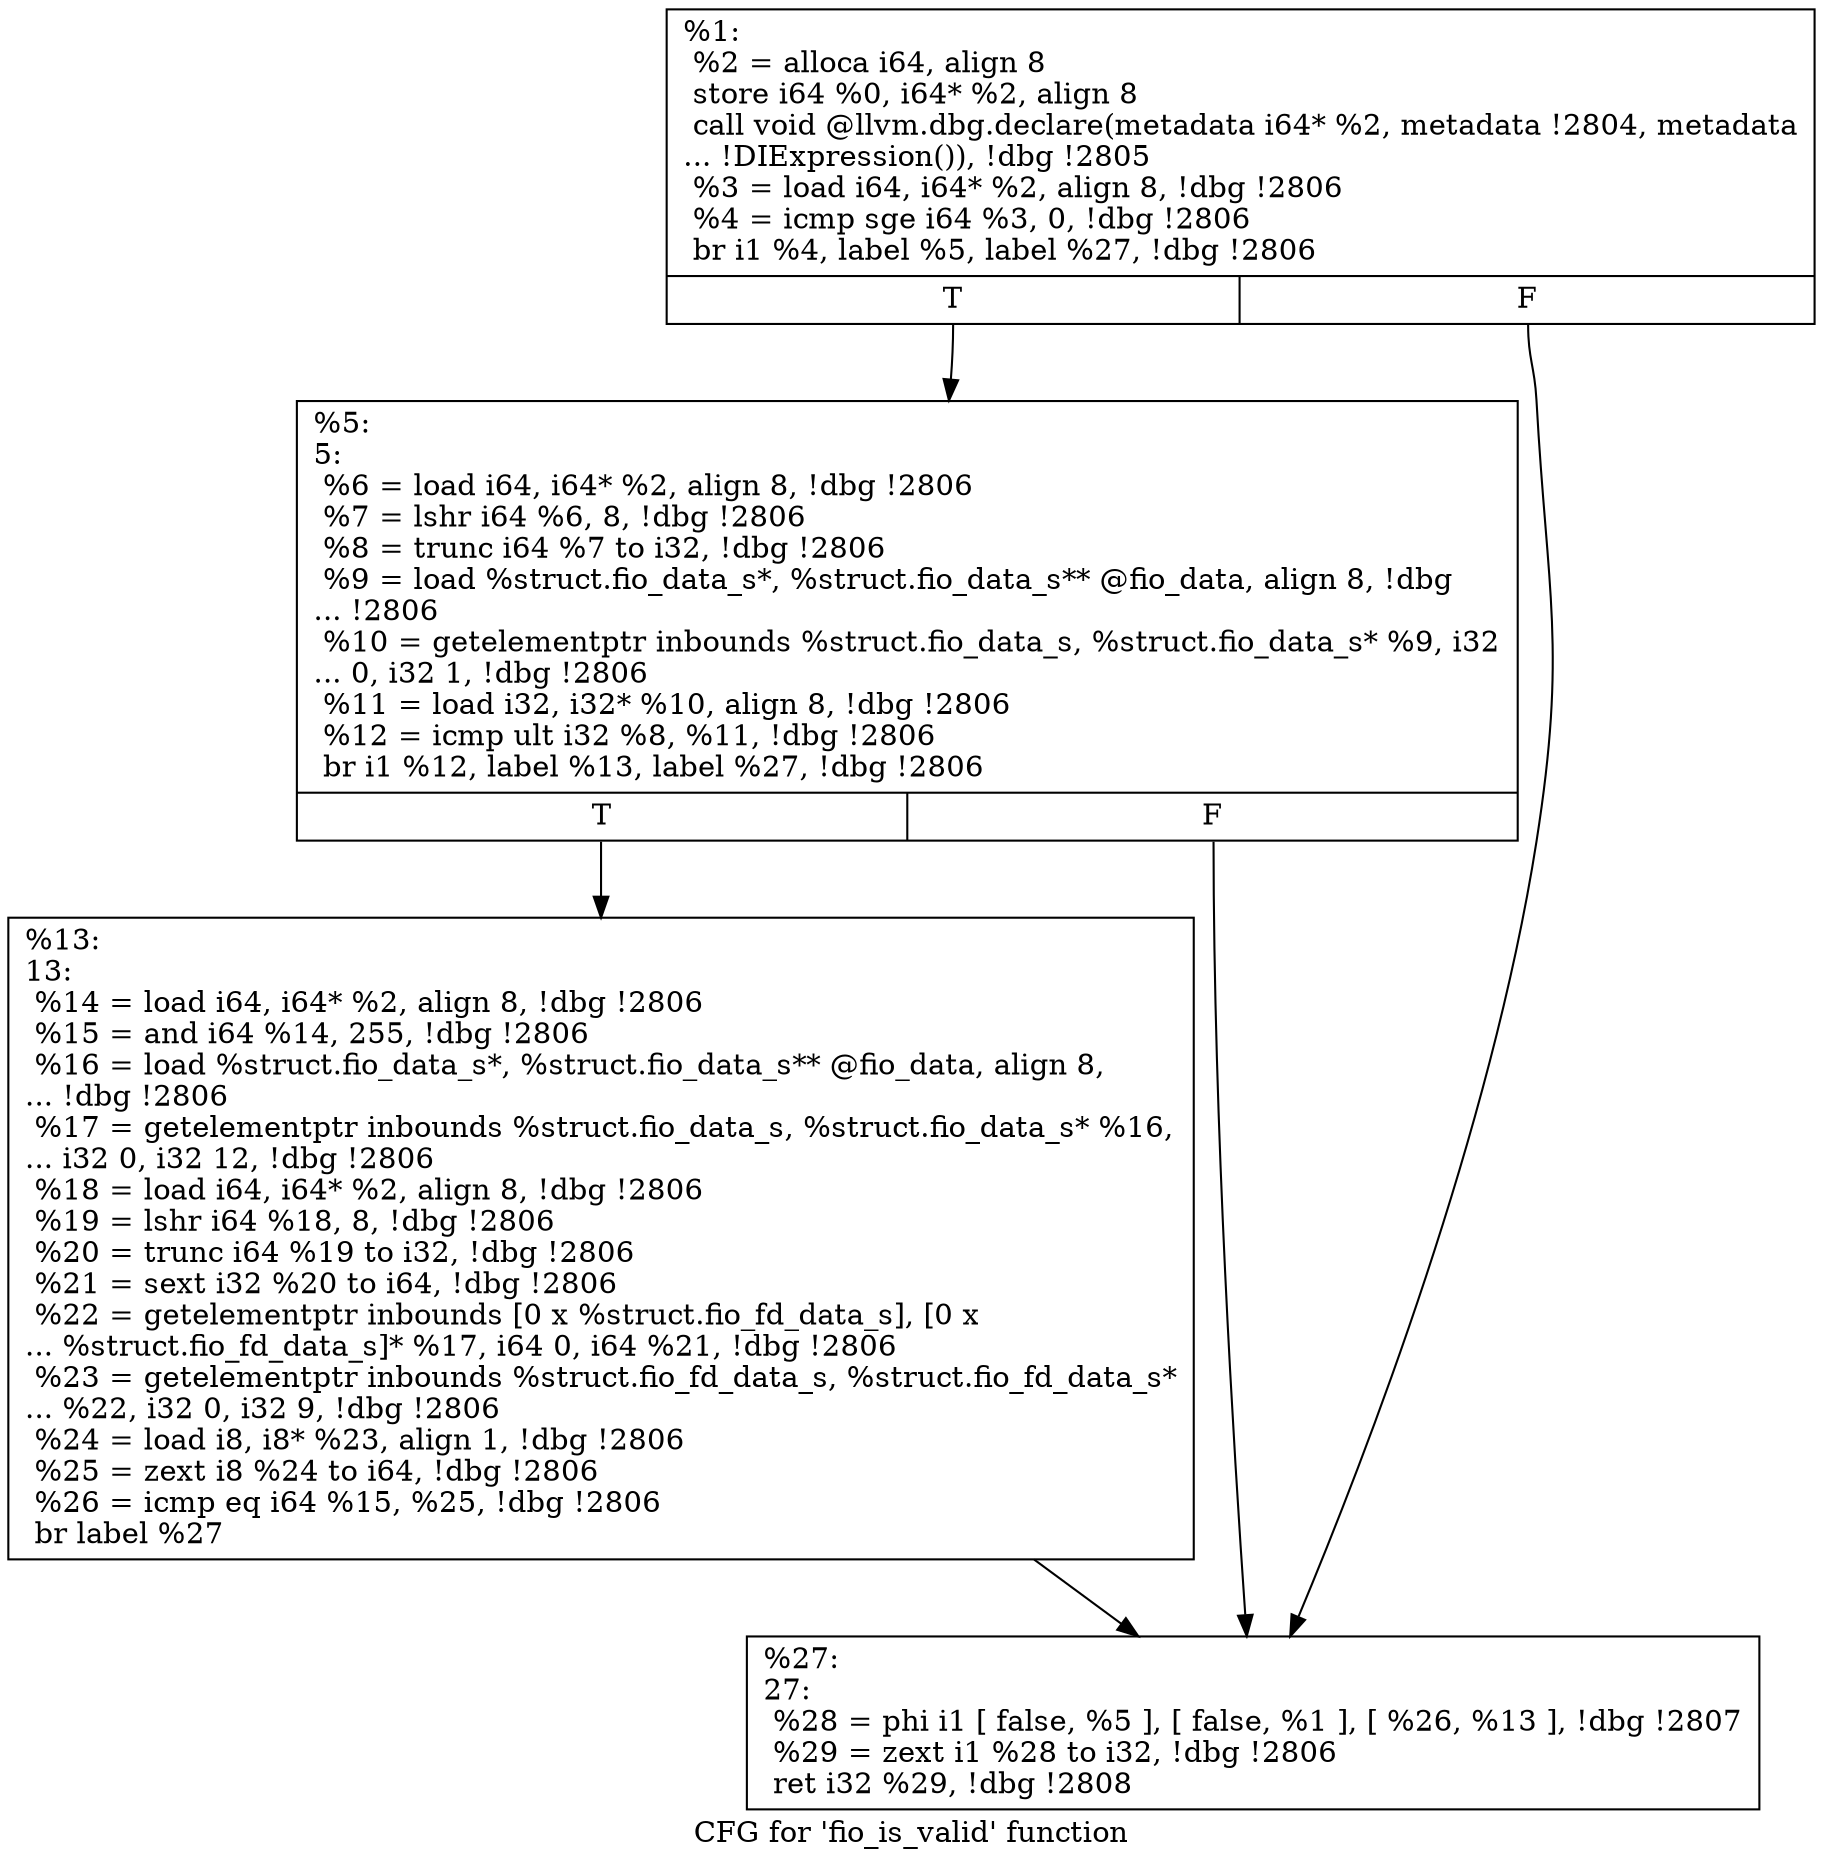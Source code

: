 digraph "CFG for 'fio_is_valid' function" {
	label="CFG for 'fio_is_valid' function";

	Node0x5568516ac8e0 [shape=record,label="{%1:\l  %2 = alloca i64, align 8\l  store i64 %0, i64* %2, align 8\l  call void @llvm.dbg.declare(metadata i64* %2, metadata !2804, metadata\l... !DIExpression()), !dbg !2805\l  %3 = load i64, i64* %2, align 8, !dbg !2806\l  %4 = icmp sge i64 %3, 0, !dbg !2806\l  br i1 %4, label %5, label %27, !dbg !2806\l|{<s0>T|<s1>F}}"];
	Node0x5568516ac8e0:s0 -> Node0x5568516aed50;
	Node0x5568516ac8e0:s1 -> Node0x5568516aedf0;
	Node0x5568516aed50 [shape=record,label="{%5:\l5:                                                \l  %6 = load i64, i64* %2, align 8, !dbg !2806\l  %7 = lshr i64 %6, 8, !dbg !2806\l  %8 = trunc i64 %7 to i32, !dbg !2806\l  %9 = load %struct.fio_data_s*, %struct.fio_data_s** @fio_data, align 8, !dbg\l... !2806\l  %10 = getelementptr inbounds %struct.fio_data_s, %struct.fio_data_s* %9, i32\l... 0, i32 1, !dbg !2806\l  %11 = load i32, i32* %10, align 8, !dbg !2806\l  %12 = icmp ult i32 %8, %11, !dbg !2806\l  br i1 %12, label %13, label %27, !dbg !2806\l|{<s0>T|<s1>F}}"];
	Node0x5568516aed50:s0 -> Node0x5568516aeda0;
	Node0x5568516aed50:s1 -> Node0x5568516aedf0;
	Node0x5568516aeda0 [shape=record,label="{%13:\l13:                                               \l  %14 = load i64, i64* %2, align 8, !dbg !2806\l  %15 = and i64 %14, 255, !dbg !2806\l  %16 = load %struct.fio_data_s*, %struct.fio_data_s** @fio_data, align 8,\l... !dbg !2806\l  %17 = getelementptr inbounds %struct.fio_data_s, %struct.fio_data_s* %16,\l... i32 0, i32 12, !dbg !2806\l  %18 = load i64, i64* %2, align 8, !dbg !2806\l  %19 = lshr i64 %18, 8, !dbg !2806\l  %20 = trunc i64 %19 to i32, !dbg !2806\l  %21 = sext i32 %20 to i64, !dbg !2806\l  %22 = getelementptr inbounds [0 x %struct.fio_fd_data_s], [0 x\l... %struct.fio_fd_data_s]* %17, i64 0, i64 %21, !dbg !2806\l  %23 = getelementptr inbounds %struct.fio_fd_data_s, %struct.fio_fd_data_s*\l... %22, i32 0, i32 9, !dbg !2806\l  %24 = load i8, i8* %23, align 1, !dbg !2806\l  %25 = zext i8 %24 to i64, !dbg !2806\l  %26 = icmp eq i64 %15, %25, !dbg !2806\l  br label %27\l}"];
	Node0x5568516aeda0 -> Node0x5568516aedf0;
	Node0x5568516aedf0 [shape=record,label="{%27:\l27:                                               \l  %28 = phi i1 [ false, %5 ], [ false, %1 ], [ %26, %13 ], !dbg !2807\l  %29 = zext i1 %28 to i32, !dbg !2806\l  ret i32 %29, !dbg !2808\l}"];
}
